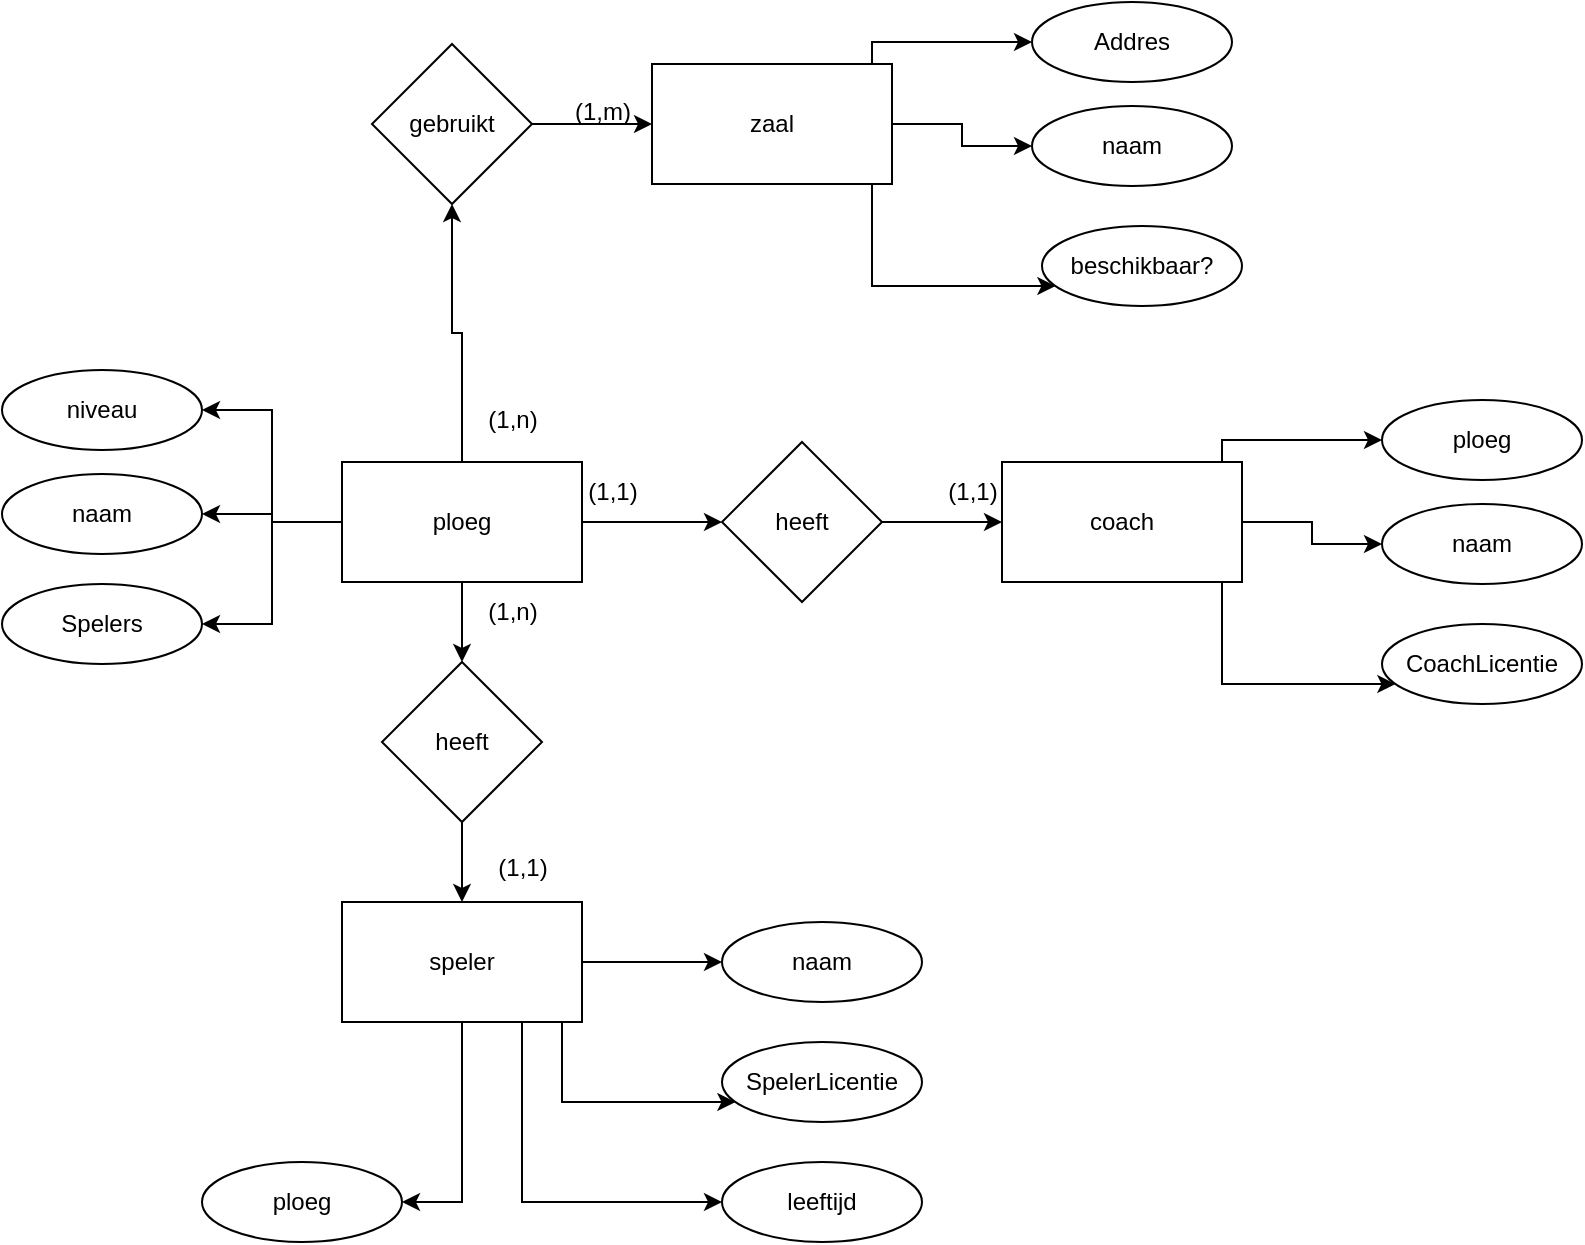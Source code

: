 <mxfile version="22.0.0" type="device">
  <diagram name="Pagina-1" id="DecA9rPm21dyo5u15IFH">
    <mxGraphModel dx="1062" dy="654" grid="1" gridSize="10" guides="1" tooltips="1" connect="1" arrows="1" fold="1" page="1" pageScale="1" pageWidth="827" pageHeight="1169" math="0" shadow="0">
      <root>
        <mxCell id="0" />
        <mxCell id="1" parent="0" />
        <mxCell id="VvVT3xu38Tis8UkaqFeF-3" value="" style="edgeStyle=orthogonalEdgeStyle;rounded=0;orthogonalLoop=1;jettySize=auto;html=1;" edge="1" parent="1" source="VvVT3xu38Tis8UkaqFeF-1" target="VvVT3xu38Tis8UkaqFeF-2">
          <mxGeometry relative="1" as="geometry" />
        </mxCell>
        <mxCell id="VvVT3xu38Tis8UkaqFeF-21" value="" style="edgeStyle=orthogonalEdgeStyle;rounded=0;orthogonalLoop=1;jettySize=auto;html=1;" edge="1" parent="1" source="VvVT3xu38Tis8UkaqFeF-1" target="VvVT3xu38Tis8UkaqFeF-20">
          <mxGeometry relative="1" as="geometry" />
        </mxCell>
        <mxCell id="VvVT3xu38Tis8UkaqFeF-38" style="edgeStyle=orthogonalEdgeStyle;rounded=0;orthogonalLoop=1;jettySize=auto;html=1;entryX=1;entryY=0.5;entryDx=0;entryDy=0;" edge="1" parent="1" source="VvVT3xu38Tis8UkaqFeF-1" target="VvVT3xu38Tis8UkaqFeF-37">
          <mxGeometry relative="1" as="geometry" />
        </mxCell>
        <mxCell id="VvVT3xu38Tis8UkaqFeF-39" style="edgeStyle=orthogonalEdgeStyle;rounded=0;orthogonalLoop=1;jettySize=auto;html=1;" edge="1" parent="1" source="VvVT3xu38Tis8UkaqFeF-1" target="VvVT3xu38Tis8UkaqFeF-35">
          <mxGeometry relative="1" as="geometry" />
        </mxCell>
        <mxCell id="VvVT3xu38Tis8UkaqFeF-40" style="edgeStyle=orthogonalEdgeStyle;rounded=0;orthogonalLoop=1;jettySize=auto;html=1;entryX=1;entryY=0.5;entryDx=0;entryDy=0;" edge="1" parent="1" source="VvVT3xu38Tis8UkaqFeF-1" target="VvVT3xu38Tis8UkaqFeF-36">
          <mxGeometry relative="1" as="geometry" />
        </mxCell>
        <mxCell id="VvVT3xu38Tis8UkaqFeF-51" style="edgeStyle=orthogonalEdgeStyle;rounded=0;orthogonalLoop=1;jettySize=auto;html=1;entryX=0.5;entryY=1;entryDx=0;entryDy=0;" edge="1" parent="1" source="VvVT3xu38Tis8UkaqFeF-1" target="VvVT3xu38Tis8UkaqFeF-42">
          <mxGeometry relative="1" as="geometry" />
        </mxCell>
        <mxCell id="VvVT3xu38Tis8UkaqFeF-1" value="ploeg" style="whiteSpace=wrap;html=1;" vertex="1" parent="1">
          <mxGeometry x="340" y="600" width="120" height="60" as="geometry" />
        </mxCell>
        <mxCell id="VvVT3xu38Tis8UkaqFeF-5" value="" style="edgeStyle=orthogonalEdgeStyle;rounded=0;orthogonalLoop=1;jettySize=auto;html=1;" edge="1" parent="1" source="VvVT3xu38Tis8UkaqFeF-2" target="VvVT3xu38Tis8UkaqFeF-4">
          <mxGeometry relative="1" as="geometry" />
        </mxCell>
        <mxCell id="VvVT3xu38Tis8UkaqFeF-2" value="heeft" style="rhombus;whiteSpace=wrap;html=1;" vertex="1" parent="1">
          <mxGeometry x="360" y="700" width="80" height="80" as="geometry" />
        </mxCell>
        <mxCell id="VvVT3xu38Tis8UkaqFeF-10" value="" style="edgeStyle=orthogonalEdgeStyle;rounded=0;orthogonalLoop=1;jettySize=auto;html=1;" edge="1" parent="1" source="VvVT3xu38Tis8UkaqFeF-4" target="VvVT3xu38Tis8UkaqFeF-9">
          <mxGeometry relative="1" as="geometry" />
        </mxCell>
        <mxCell id="VvVT3xu38Tis8UkaqFeF-12" style="edgeStyle=orthogonalEdgeStyle;rounded=0;orthogonalLoop=1;jettySize=auto;html=1;" edge="1" parent="1" source="VvVT3xu38Tis8UkaqFeF-4" target="VvVT3xu38Tis8UkaqFeF-11">
          <mxGeometry relative="1" as="geometry">
            <Array as="points">
              <mxPoint x="450" y="920" />
            </Array>
          </mxGeometry>
        </mxCell>
        <mxCell id="VvVT3xu38Tis8UkaqFeF-16" style="edgeStyle=orthogonalEdgeStyle;rounded=0;orthogonalLoop=1;jettySize=auto;html=1;" edge="1" parent="1" source="VvVT3xu38Tis8UkaqFeF-4" target="VvVT3xu38Tis8UkaqFeF-13">
          <mxGeometry relative="1" as="geometry">
            <Array as="points">
              <mxPoint x="430" y="970" />
            </Array>
          </mxGeometry>
        </mxCell>
        <mxCell id="VvVT3xu38Tis8UkaqFeF-19" style="edgeStyle=orthogonalEdgeStyle;rounded=0;orthogonalLoop=1;jettySize=auto;html=1;" edge="1" parent="1" source="VvVT3xu38Tis8UkaqFeF-4" target="VvVT3xu38Tis8UkaqFeF-17">
          <mxGeometry relative="1" as="geometry">
            <Array as="points">
              <mxPoint x="400" y="970" />
            </Array>
          </mxGeometry>
        </mxCell>
        <mxCell id="VvVT3xu38Tis8UkaqFeF-4" value="speler" style="whiteSpace=wrap;html=1;" vertex="1" parent="1">
          <mxGeometry x="340" y="820" width="120" height="60" as="geometry" />
        </mxCell>
        <mxCell id="VvVT3xu38Tis8UkaqFeF-6" value="(1,n)" style="text;html=1;align=center;verticalAlign=middle;resizable=0;points=[];autosize=1;strokeColor=none;fillColor=none;" vertex="1" parent="1">
          <mxGeometry x="400" y="660" width="50" height="30" as="geometry" />
        </mxCell>
        <mxCell id="VvVT3xu38Tis8UkaqFeF-8" value="(1,1)" style="text;html=1;align=center;verticalAlign=middle;resizable=0;points=[];autosize=1;strokeColor=none;fillColor=none;" vertex="1" parent="1">
          <mxGeometry x="405" y="788" width="50" height="30" as="geometry" />
        </mxCell>
        <mxCell id="VvVT3xu38Tis8UkaqFeF-9" value="naam" style="ellipse;whiteSpace=wrap;html=1;align=center;" vertex="1" parent="1">
          <mxGeometry x="530" y="830" width="100" height="40" as="geometry" />
        </mxCell>
        <mxCell id="VvVT3xu38Tis8UkaqFeF-11" value="SpelerLicentie" style="ellipse;whiteSpace=wrap;html=1;align=center;" vertex="1" parent="1">
          <mxGeometry x="530" y="890" width="100" height="40" as="geometry" />
        </mxCell>
        <mxCell id="VvVT3xu38Tis8UkaqFeF-13" value="leeftijd" style="ellipse;whiteSpace=wrap;html=1;align=center;" vertex="1" parent="1">
          <mxGeometry x="530" y="950" width="100" height="40" as="geometry" />
        </mxCell>
        <mxCell id="VvVT3xu38Tis8UkaqFeF-17" value="ploeg" style="ellipse;whiteSpace=wrap;html=1;align=center;" vertex="1" parent="1">
          <mxGeometry x="270" y="950" width="100" height="40" as="geometry" />
        </mxCell>
        <mxCell id="VvVT3xu38Tis8UkaqFeF-33" style="edgeStyle=orthogonalEdgeStyle;rounded=0;orthogonalLoop=1;jettySize=auto;html=1;" edge="1" parent="1" source="VvVT3xu38Tis8UkaqFeF-20" target="VvVT3xu38Tis8UkaqFeF-27">
          <mxGeometry relative="1" as="geometry" />
        </mxCell>
        <mxCell id="VvVT3xu38Tis8UkaqFeF-20" value="heeft" style="rhombus;whiteSpace=wrap;html=1;" vertex="1" parent="1">
          <mxGeometry x="530" y="590" width="80" height="80" as="geometry" />
        </mxCell>
        <mxCell id="VvVT3xu38Tis8UkaqFeF-23" value="" style="edgeStyle=orthogonalEdgeStyle;rounded=0;orthogonalLoop=1;jettySize=auto;html=1;" edge="1" parent="1" source="VvVT3xu38Tis8UkaqFeF-27" target="VvVT3xu38Tis8UkaqFeF-29">
          <mxGeometry relative="1" as="geometry" />
        </mxCell>
        <mxCell id="VvVT3xu38Tis8UkaqFeF-24" style="edgeStyle=orthogonalEdgeStyle;rounded=0;orthogonalLoop=1;jettySize=auto;html=1;" edge="1" parent="1" source="VvVT3xu38Tis8UkaqFeF-27" target="VvVT3xu38Tis8UkaqFeF-30">
          <mxGeometry relative="1" as="geometry">
            <Array as="points">
              <mxPoint x="780" y="711" />
            </Array>
          </mxGeometry>
        </mxCell>
        <mxCell id="VvVT3xu38Tis8UkaqFeF-26" style="edgeStyle=orthogonalEdgeStyle;rounded=0;orthogonalLoop=1;jettySize=auto;html=1;" edge="1" parent="1" source="VvVT3xu38Tis8UkaqFeF-27" target="VvVT3xu38Tis8UkaqFeF-32">
          <mxGeometry relative="1" as="geometry">
            <Array as="points">
              <mxPoint x="780" y="589" />
            </Array>
          </mxGeometry>
        </mxCell>
        <mxCell id="VvVT3xu38Tis8UkaqFeF-27" value="coach" style="whiteSpace=wrap;html=1;" vertex="1" parent="1">
          <mxGeometry x="670" y="600" width="120" height="60" as="geometry" />
        </mxCell>
        <mxCell id="VvVT3xu38Tis8UkaqFeF-28" value="(1,1)" style="text;html=1;align=center;verticalAlign=middle;resizable=0;points=[];autosize=1;strokeColor=none;fillColor=none;" vertex="1" parent="1">
          <mxGeometry x="630" y="600" width="50" height="30" as="geometry" />
        </mxCell>
        <mxCell id="VvVT3xu38Tis8UkaqFeF-29" value="naam" style="ellipse;whiteSpace=wrap;html=1;align=center;" vertex="1" parent="1">
          <mxGeometry x="860" y="621" width="100" height="40" as="geometry" />
        </mxCell>
        <mxCell id="VvVT3xu38Tis8UkaqFeF-30" value="CoachLicentie" style="ellipse;whiteSpace=wrap;html=1;align=center;" vertex="1" parent="1">
          <mxGeometry x="860" y="681" width="100" height="40" as="geometry" />
        </mxCell>
        <mxCell id="VvVT3xu38Tis8UkaqFeF-32" value="ploeg" style="ellipse;whiteSpace=wrap;html=1;align=center;" vertex="1" parent="1">
          <mxGeometry x="860" y="569" width="100" height="40" as="geometry" />
        </mxCell>
        <mxCell id="VvVT3xu38Tis8UkaqFeF-34" value="(1,1)" style="text;html=1;align=center;verticalAlign=middle;resizable=0;points=[];autosize=1;strokeColor=none;fillColor=none;" vertex="1" parent="1">
          <mxGeometry x="450" y="600" width="50" height="30" as="geometry" />
        </mxCell>
        <mxCell id="VvVT3xu38Tis8UkaqFeF-35" value="naam" style="ellipse;whiteSpace=wrap;html=1;align=center;" vertex="1" parent="1">
          <mxGeometry x="170" y="606" width="100" height="40" as="geometry" />
        </mxCell>
        <mxCell id="VvVT3xu38Tis8UkaqFeF-36" value="Spelers" style="ellipse;whiteSpace=wrap;html=1;align=center;" vertex="1" parent="1">
          <mxGeometry x="170" y="661" width="100" height="40" as="geometry" />
        </mxCell>
        <mxCell id="VvVT3xu38Tis8UkaqFeF-37" value="niveau" style="ellipse;whiteSpace=wrap;html=1;align=center;" vertex="1" parent="1">
          <mxGeometry x="170" y="554" width="100" height="40" as="geometry" />
        </mxCell>
        <mxCell id="VvVT3xu38Tis8UkaqFeF-41" style="edgeStyle=orthogonalEdgeStyle;rounded=0;orthogonalLoop=1;jettySize=auto;html=1;" edge="1" parent="1" source="VvVT3xu38Tis8UkaqFeF-42" target="VvVT3xu38Tis8UkaqFeF-46">
          <mxGeometry relative="1" as="geometry" />
        </mxCell>
        <mxCell id="VvVT3xu38Tis8UkaqFeF-42" value="gebruikt" style="rhombus;whiteSpace=wrap;html=1;" vertex="1" parent="1">
          <mxGeometry x="355" y="391" width="80" height="80" as="geometry" />
        </mxCell>
        <mxCell id="VvVT3xu38Tis8UkaqFeF-43" value="" style="edgeStyle=orthogonalEdgeStyle;rounded=0;orthogonalLoop=1;jettySize=auto;html=1;" edge="1" parent="1" source="VvVT3xu38Tis8UkaqFeF-46" target="VvVT3xu38Tis8UkaqFeF-48">
          <mxGeometry relative="1" as="geometry" />
        </mxCell>
        <mxCell id="VvVT3xu38Tis8UkaqFeF-44" style="edgeStyle=orthogonalEdgeStyle;rounded=0;orthogonalLoop=1;jettySize=auto;html=1;" edge="1" parent="1" source="VvVT3xu38Tis8UkaqFeF-46" target="VvVT3xu38Tis8UkaqFeF-49">
          <mxGeometry relative="1" as="geometry">
            <Array as="points">
              <mxPoint x="605" y="512" />
            </Array>
          </mxGeometry>
        </mxCell>
        <mxCell id="VvVT3xu38Tis8UkaqFeF-45" style="edgeStyle=orthogonalEdgeStyle;rounded=0;orthogonalLoop=1;jettySize=auto;html=1;" edge="1" parent="1" source="VvVT3xu38Tis8UkaqFeF-46" target="VvVT3xu38Tis8UkaqFeF-50">
          <mxGeometry relative="1" as="geometry">
            <Array as="points">
              <mxPoint x="605" y="390" />
            </Array>
          </mxGeometry>
        </mxCell>
        <mxCell id="VvVT3xu38Tis8UkaqFeF-46" value="zaal" style="whiteSpace=wrap;html=1;" vertex="1" parent="1">
          <mxGeometry x="495" y="401" width="120" height="60" as="geometry" />
        </mxCell>
        <mxCell id="VvVT3xu38Tis8UkaqFeF-47" value="(1,m)" style="text;html=1;align=center;verticalAlign=middle;resizable=0;points=[];autosize=1;strokeColor=none;fillColor=none;" vertex="1" parent="1">
          <mxGeometry x="445" y="410" width="50" height="30" as="geometry" />
        </mxCell>
        <mxCell id="VvVT3xu38Tis8UkaqFeF-48" value="naam" style="ellipse;whiteSpace=wrap;html=1;align=center;" vertex="1" parent="1">
          <mxGeometry x="685" y="422" width="100" height="40" as="geometry" />
        </mxCell>
        <mxCell id="VvVT3xu38Tis8UkaqFeF-49" value="beschikbaar?" style="ellipse;whiteSpace=wrap;html=1;align=center;" vertex="1" parent="1">
          <mxGeometry x="690" y="482" width="100" height="40" as="geometry" />
        </mxCell>
        <mxCell id="VvVT3xu38Tis8UkaqFeF-50" value="Addres" style="ellipse;whiteSpace=wrap;html=1;align=center;" vertex="1" parent="1">
          <mxGeometry x="685" y="370" width="100" height="40" as="geometry" />
        </mxCell>
        <mxCell id="VvVT3xu38Tis8UkaqFeF-52" value="(1,n)" style="text;html=1;align=center;verticalAlign=middle;resizable=0;points=[];autosize=1;strokeColor=none;fillColor=none;" vertex="1" parent="1">
          <mxGeometry x="400" y="564" width="50" height="30" as="geometry" />
        </mxCell>
      </root>
    </mxGraphModel>
  </diagram>
</mxfile>
